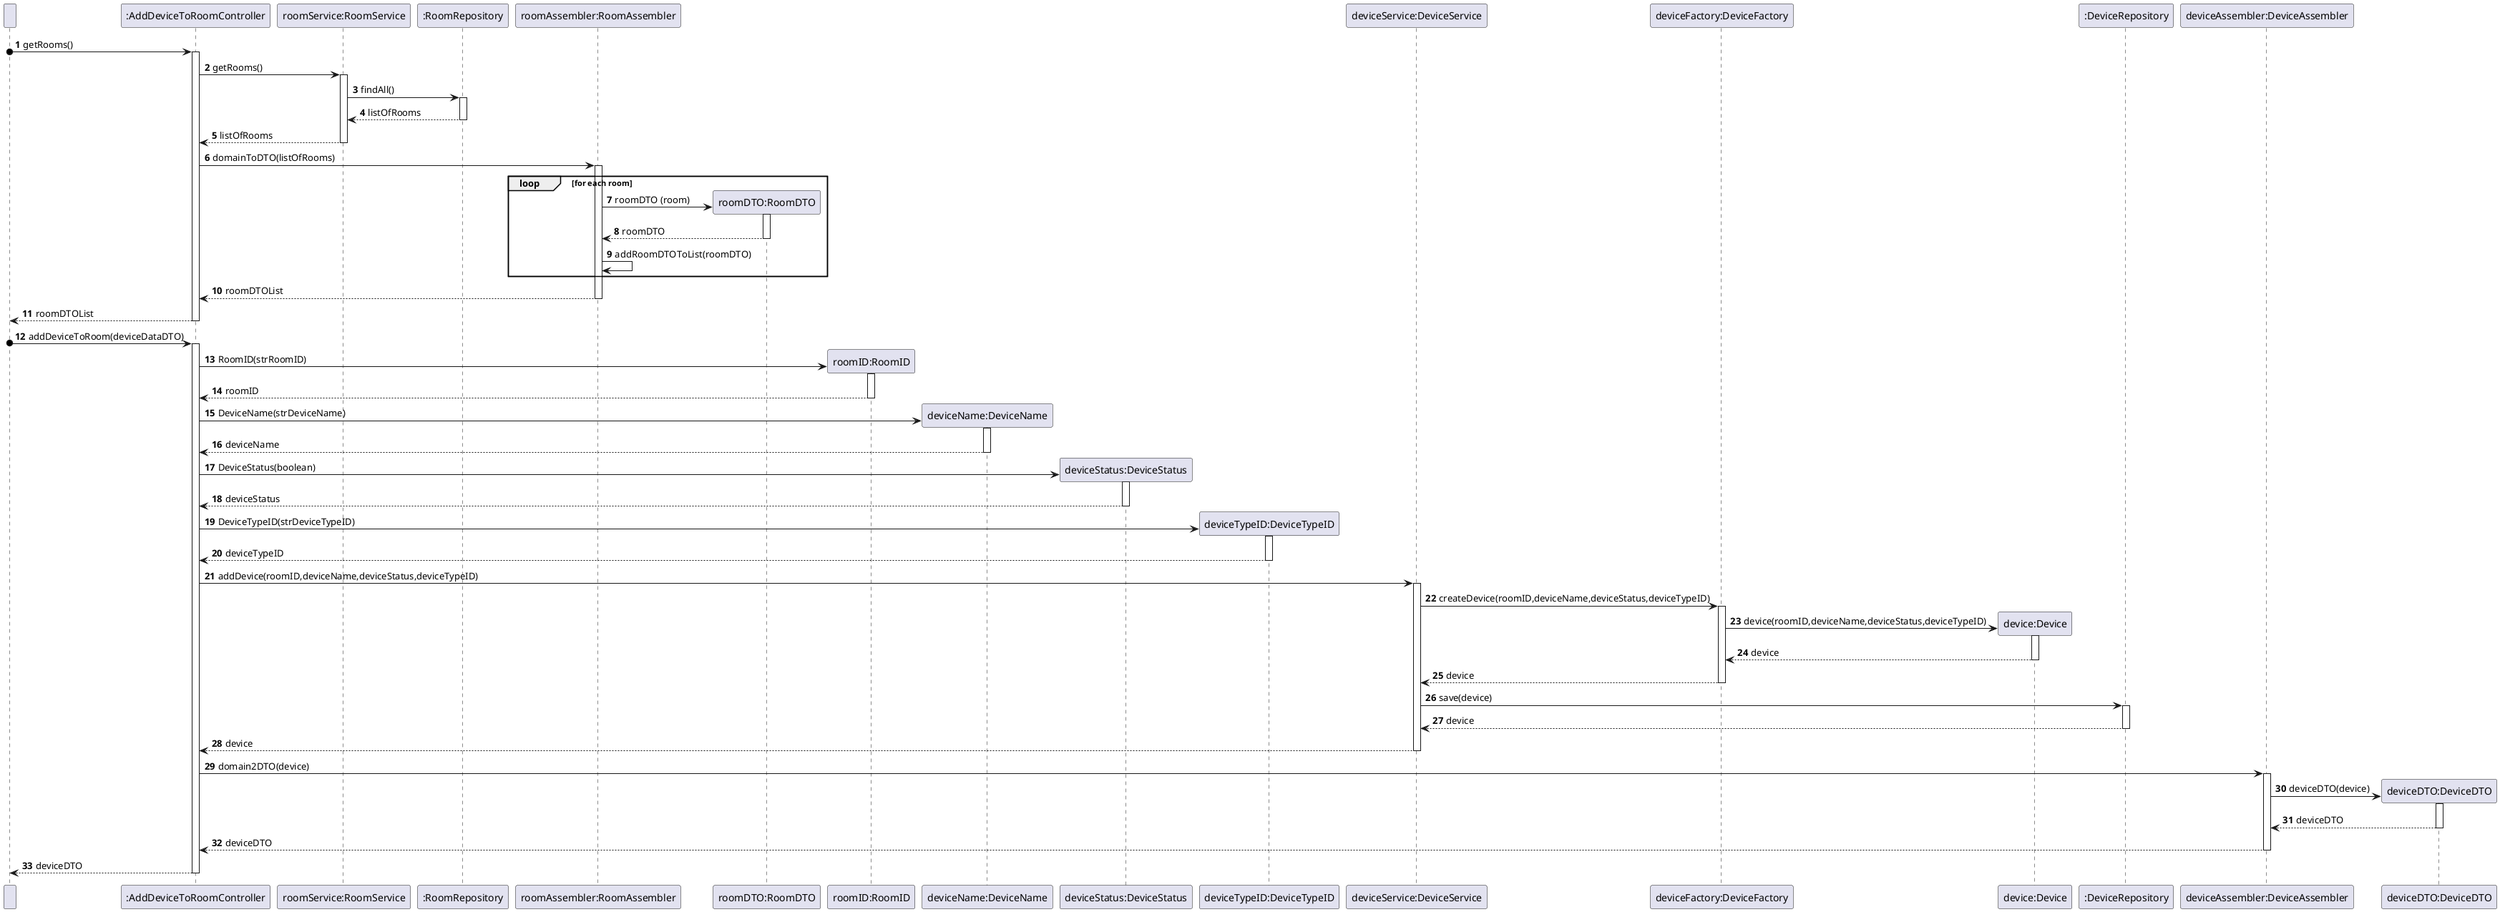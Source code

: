 @startuml
!pragma layout smetana


participant  " " as User

participant ":AddDeviceToRoomController" as Controller
participant "roomService:RoomService" as RoomService
participant ":RoomRepository" as RoomRepo

participant "roomAssembler:RoomAssembler" as RoomAssembler
participant "roomDTO:RoomDTO" as RoomDTO
participant "roomID:RoomID" as RoomID
participant "deviceName:DeviceName" as DeviceName
participant "deviceStatus:DeviceStatus" as DeviceStatus
participant "deviceTypeID:DeviceTypeID" as DeviceTypeID
participant "deviceAssembler:DeviceAssembler" as DeviceAssembler
participant "deviceDTO:DeviceDTO" as DeviceDTO
participant "device:Device" as Device
participant "deviceService:DeviceService" as DeviceService
participant "deviceFactory:DeviceFactory" as Factory
participant "device :Device" as Device
participant ":DeviceRepository" as Repository
participant ":DeviceAssembler" as DeviceAssembler
participant "deviceDTO :DeviceDTO" as DeviceDTO
autonumber

User o-> Controller: getRooms()

activate Controller

Controller -> RoomService: getRooms()

activate RoomService

RoomService -> RoomRepo: findAll()

activate RoomRepo

RoomRepo --> RoomService: listOfRooms

deactivate RoomRepo

RoomService --> Controller: listOfRooms
deactivate RoomService

Controller -> RoomAssembler : domainToDTO(listOfRooms)

activate RoomAssembler

loop for each room

    create RoomDTO

    RoomAssembler -> RoomDTO: roomDTO (room)

     activate RoomDTO

     RoomDTO --> RoomAssembler: roomDTO

      deactivate RoomDTO

     RoomAssembler -> RoomAssembler: addRoomDTOToList(roomDTO)

end
RoomAssembler --> Controller: roomDTOList

deactivate RoomAssembler

Controller --> User : roomDTOList
deactivate Controller


User o-> Controller : addDeviceToRoom(deviceDataDTO)
activate Controller



create RoomID
Controller -> RoomID : RoomID(strRoomID)
activate RoomID

RoomID --> Controller : roomID
deactivate RoomID

create DeviceName
Controller -> DeviceName : DeviceName(strDeviceName)
activate DeviceName

DeviceName --> Controller : deviceName
deactivate DeviceName

create DeviceStatus
Controller -> DeviceStatus : DeviceStatus(boolean)
activate DeviceStatus

DeviceStatus --> Controller : deviceStatus
deactivate DeviceStatus

create DeviceTypeID
Controller -> DeviceTypeID : DeviceTypeID(strDeviceTypeID)
activate DeviceTypeID

DeviceTypeID --> Controller : deviceTypeID
deactivate DeviceTypeID

Controller -> DeviceService : addDevice(roomID,deviceName,deviceStatus,deviceTypeID)
activate DeviceService

DeviceService -> Factory : createDevice(roomID,deviceName,deviceStatus,deviceTypeID)
activate Factory

create Device
Factory -> Device : device(roomID,deviceName,deviceStatus,deviceTypeID)

activate Device
Device --> Factory : device

deactivate Device
Factory --> DeviceService : device

deactivate Factory
DeviceService -> Repository : save(device)

activate Repository

Repository --> DeviceService: device
deactivate Repository

DeviceService --> Controller : device
deactivate DeviceService

Controller -> DeviceAssembler : domain2DTO(device)
create DeviceDTO

activate DeviceAssembler
DeviceAssembler -> DeviceDTO : deviceDTO(device)

activate DeviceDTO
DeviceDTO --> DeviceAssembler : deviceDTO
deactivate DeviceDTO

DeviceAssembler --> Controller : deviceDTO
deactivate DeviceAssembler

Controller --> User : deviceDTO
deactivate Controller
@enduml
